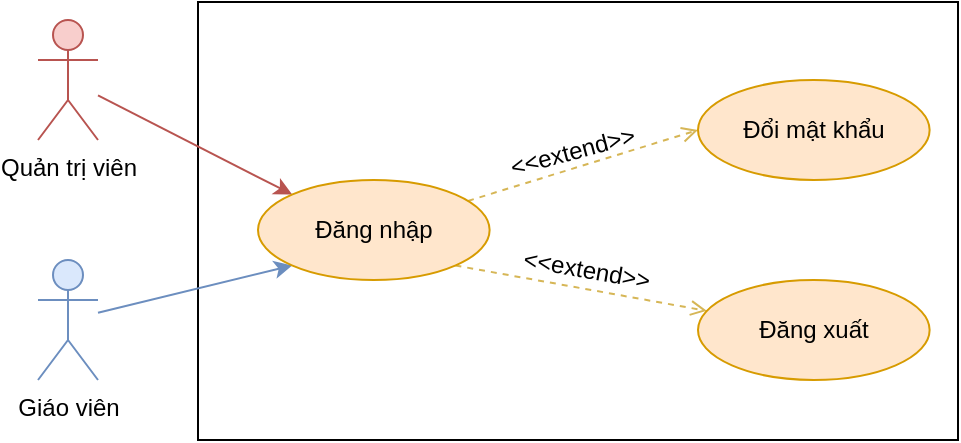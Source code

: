<mxfile version="26.0.7">
  <diagram name="Page-1" id="WX9Fi93PVbbkLYspEQky">
    <mxGraphModel dx="1050" dy="621" grid="1" gridSize="10" guides="1" tooltips="1" connect="1" arrows="1" fold="1" page="1" pageScale="1" pageWidth="850" pageHeight="1100" math="0" shadow="0">
      <root>
        <mxCell id="0" />
        <mxCell id="1" parent="0" />
        <mxCell id="j_BoJeykKMnpLy9gJlk0-1" value="" style="rounded=0;whiteSpace=wrap;html=1;" vertex="1" parent="1">
          <mxGeometry x="240" y="361" width="380" height="219" as="geometry" />
        </mxCell>
        <mxCell id="G3A8EbT_yrCunka67mrO-8" style="rounded=0;orthogonalLoop=1;jettySize=auto;html=1;entryX=0;entryY=0;entryDx=0;entryDy=0;fillColor=#f8cecc;strokeColor=#b85450;" parent="1" source="G3A8EbT_yrCunka67mrO-2" target="G3A8EbT_yrCunka67mrO-4" edge="1">
          <mxGeometry relative="1" as="geometry" />
        </mxCell>
        <mxCell id="G3A8EbT_yrCunka67mrO-2" value="Quản trị viên" style="shape=umlActor;verticalLabelPosition=bottom;verticalAlign=top;html=1;outlineConnect=0;fillColor=#f8cecc;strokeColor=#b85450;" parent="1" vertex="1">
          <mxGeometry x="160" y="370" width="30" height="60" as="geometry" />
        </mxCell>
        <mxCell id="G3A8EbT_yrCunka67mrO-9" style="rounded=0;orthogonalLoop=1;jettySize=auto;html=1;entryX=0;entryY=1;entryDx=0;entryDy=0;fillColor=#dae8fc;strokeColor=#6c8ebf;" parent="1" source="G3A8EbT_yrCunka67mrO-3" target="G3A8EbT_yrCunka67mrO-4" edge="1">
          <mxGeometry relative="1" as="geometry" />
        </mxCell>
        <mxCell id="G3A8EbT_yrCunka67mrO-3" value="Giáo viên" style="shape=umlActor;verticalLabelPosition=bottom;verticalAlign=top;html=1;outlineConnect=0;fillColor=#dae8fc;strokeColor=#6c8ebf;" parent="1" vertex="1">
          <mxGeometry x="160" y="490" width="30" height="60" as="geometry" />
        </mxCell>
        <mxCell id="G3A8EbT_yrCunka67mrO-6" style="rounded=0;orthogonalLoop=1;jettySize=auto;html=1;entryX=0;entryY=0.5;entryDx=0;entryDy=0;dashed=1;fillColor=#fff2cc;strokeColor=#d6b656;endArrow=open;endFill=0;" parent="1" source="G3A8EbT_yrCunka67mrO-4" target="G3A8EbT_yrCunka67mrO-5" edge="1">
          <mxGeometry relative="1" as="geometry" />
        </mxCell>
        <mxCell id="G3A8EbT_yrCunka67mrO-12" style="rounded=0;orthogonalLoop=1;jettySize=auto;html=1;exitX=1;exitY=1;exitDx=0;exitDy=0;dashed=1;fillColor=#fff2cc;strokeColor=#d6b656;endArrow=open;endFill=0;" parent="1" source="G3A8EbT_yrCunka67mrO-4" target="G3A8EbT_yrCunka67mrO-10" edge="1">
          <mxGeometry relative="1" as="geometry" />
        </mxCell>
        <mxCell id="G3A8EbT_yrCunka67mrO-4" value="Đăng nhập" style="ellipse;whiteSpace=wrap;html=1;fillColor=#ffe6cc;strokeColor=#d79b00;" parent="1" vertex="1">
          <mxGeometry x="270" y="450" width="115.81" height="50" as="geometry" />
        </mxCell>
        <mxCell id="G3A8EbT_yrCunka67mrO-5" value="Đổi mật khẩu" style="ellipse;whiteSpace=wrap;html=1;fillColor=#ffe6cc;strokeColor=#d79b00;" parent="1" vertex="1">
          <mxGeometry x="490" y="400" width="115.81" height="50" as="geometry" />
        </mxCell>
        <mxCell id="G3A8EbT_yrCunka67mrO-7" value="&amp;lt;&amp;lt;extend&amp;gt;&amp;gt;" style="text;html=1;align=center;verticalAlign=middle;resizable=0;points=[];autosize=1;strokeColor=none;fillColor=none;rotation=-15;" parent="1" vertex="1">
          <mxGeometry x="381.81" y="421" width="90" height="30" as="geometry" />
        </mxCell>
        <mxCell id="G3A8EbT_yrCunka67mrO-10" value="Đăng xuất" style="ellipse;whiteSpace=wrap;html=1;fillColor=#ffe6cc;strokeColor=#d79b00;" parent="1" vertex="1">
          <mxGeometry x="490" y="500" width="115.81" height="50" as="geometry" />
        </mxCell>
        <mxCell id="G3A8EbT_yrCunka67mrO-13" value="&amp;lt;&amp;lt;extend&amp;gt;&amp;gt;" style="text;html=1;align=center;verticalAlign=middle;resizable=0;points=[];autosize=1;strokeColor=none;fillColor=none;rotation=10;" parent="1" vertex="1">
          <mxGeometry x="388.81" y="480" width="90" height="30" as="geometry" />
        </mxCell>
      </root>
    </mxGraphModel>
  </diagram>
</mxfile>
